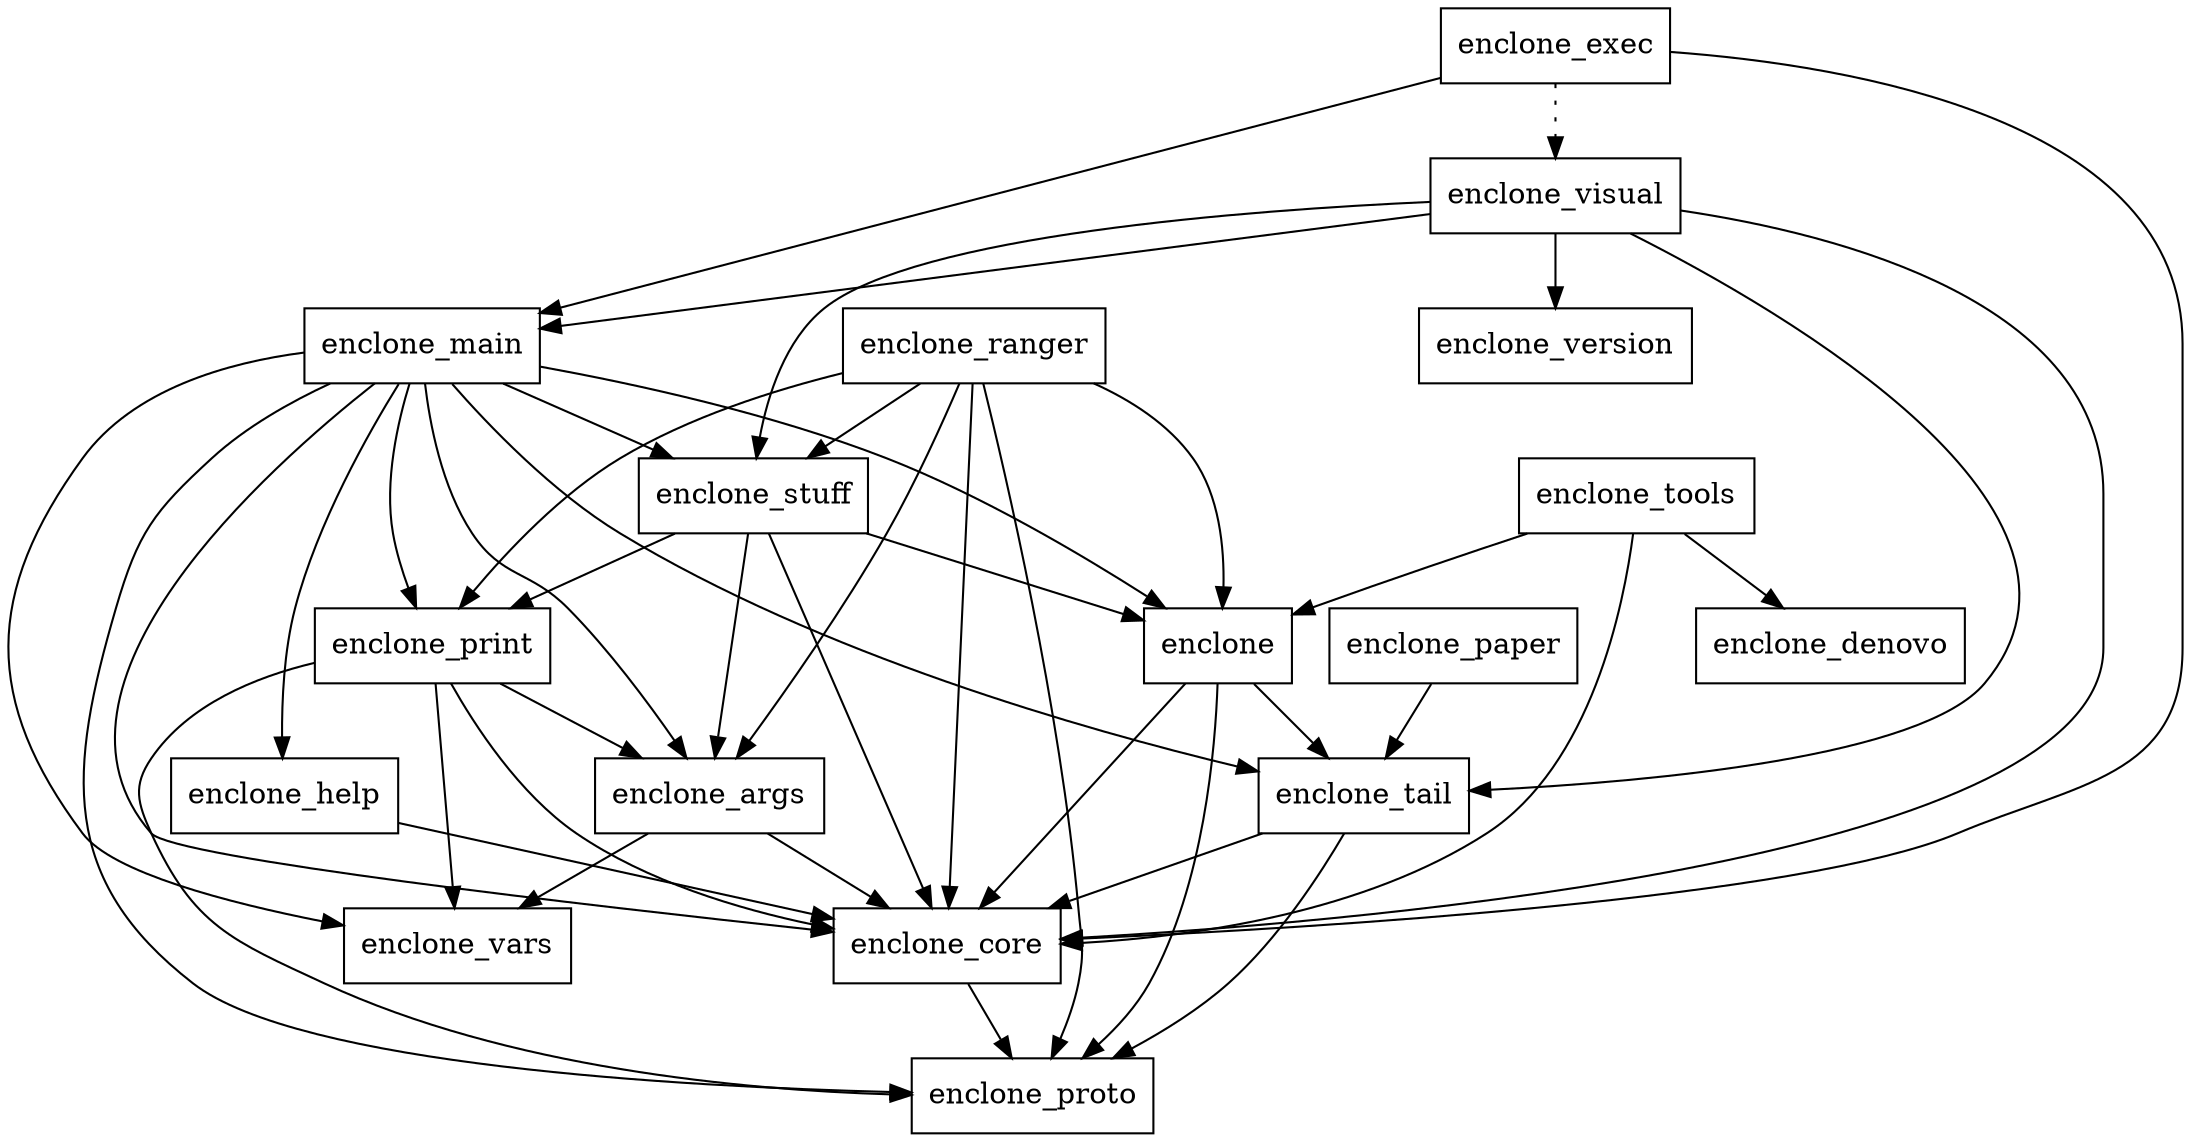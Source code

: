 digraph {
    0 [ label = "enclone" shape = box]
    1 [ label = "enclone_core" shape = box]
    2 [ label = "enclone_proto" shape = box]
    3 [ label = "enclone_tail" shape = box]
    4 [ label = "enclone_args" shape = box]
    5 [ label = "enclone_vars" shape = box]
    6 [ label = "enclone_denovo" shape = box]
    7 [ label = "enclone_exec" shape = box]
    8 [ label = "enclone_main" shape = box]
    9 [ label = "enclone_help" shape = box]
    10 [ label = "enclone_print" shape = box]
    11 [ label = "enclone_stuff" shape = box]
    12 [ label = "enclone_visual" shape = box]
    13 [ label = "enclone_version" shape = box]
    14 [ label = "enclone_ranger" shape = box]
    15 [ label = "enclone_tools" shape = box]
    16 [ label = "enclone_paper" shape = box]
    0 -> 1 [ ]
    0 -> 2 [ ]
    0 -> 3 [ ]
    1 -> 2 [ ]
    3 -> 1 [ ]
    3 -> 2 [ ]
    4 -> 1 [ ]
    4 -> 5 [ ]
    7 -> 1 [ ]
    7 -> 8 [ ]
    7 -> 12 [ style = dotted]
    8 -> 0 [ ]
    8 -> 4 [ ]
    8 -> 1 [ ]
    8 -> 9 [ ]
    8 -> 10 [ ]
    8 -> 2 [ ]
    8 -> 11 [ ]
    8 -> 3 [ ]
    8 -> 5 [ ]
    9 -> 1 [ ]
    10 -> 4 [ ]
    10 -> 1 [ ]
    10 -> 2 [ ]
    10 -> 5 [ ]
    11 -> 0 [ ]
    11 -> 4 [ ]
    11 -> 1 [ ]
    11 -> 10 [ ]
    12 -> 1 [ ]
    12 -> 8 [ ]
    12 -> 11 [ ]
    12 -> 3 [ ]
    12 -> 13 [ ]
    14 -> 0 [ ]
    14 -> 4 [ ]
    14 -> 1 [ ]
    14 -> 10 [ ]
    14 -> 2 [ ]
    14 -> 11 [ ]
    15 -> 0 [ ]
    15 -> 1 [ ]
    15 -> 6 [ ]
    16 -> 3 [ ]
}

